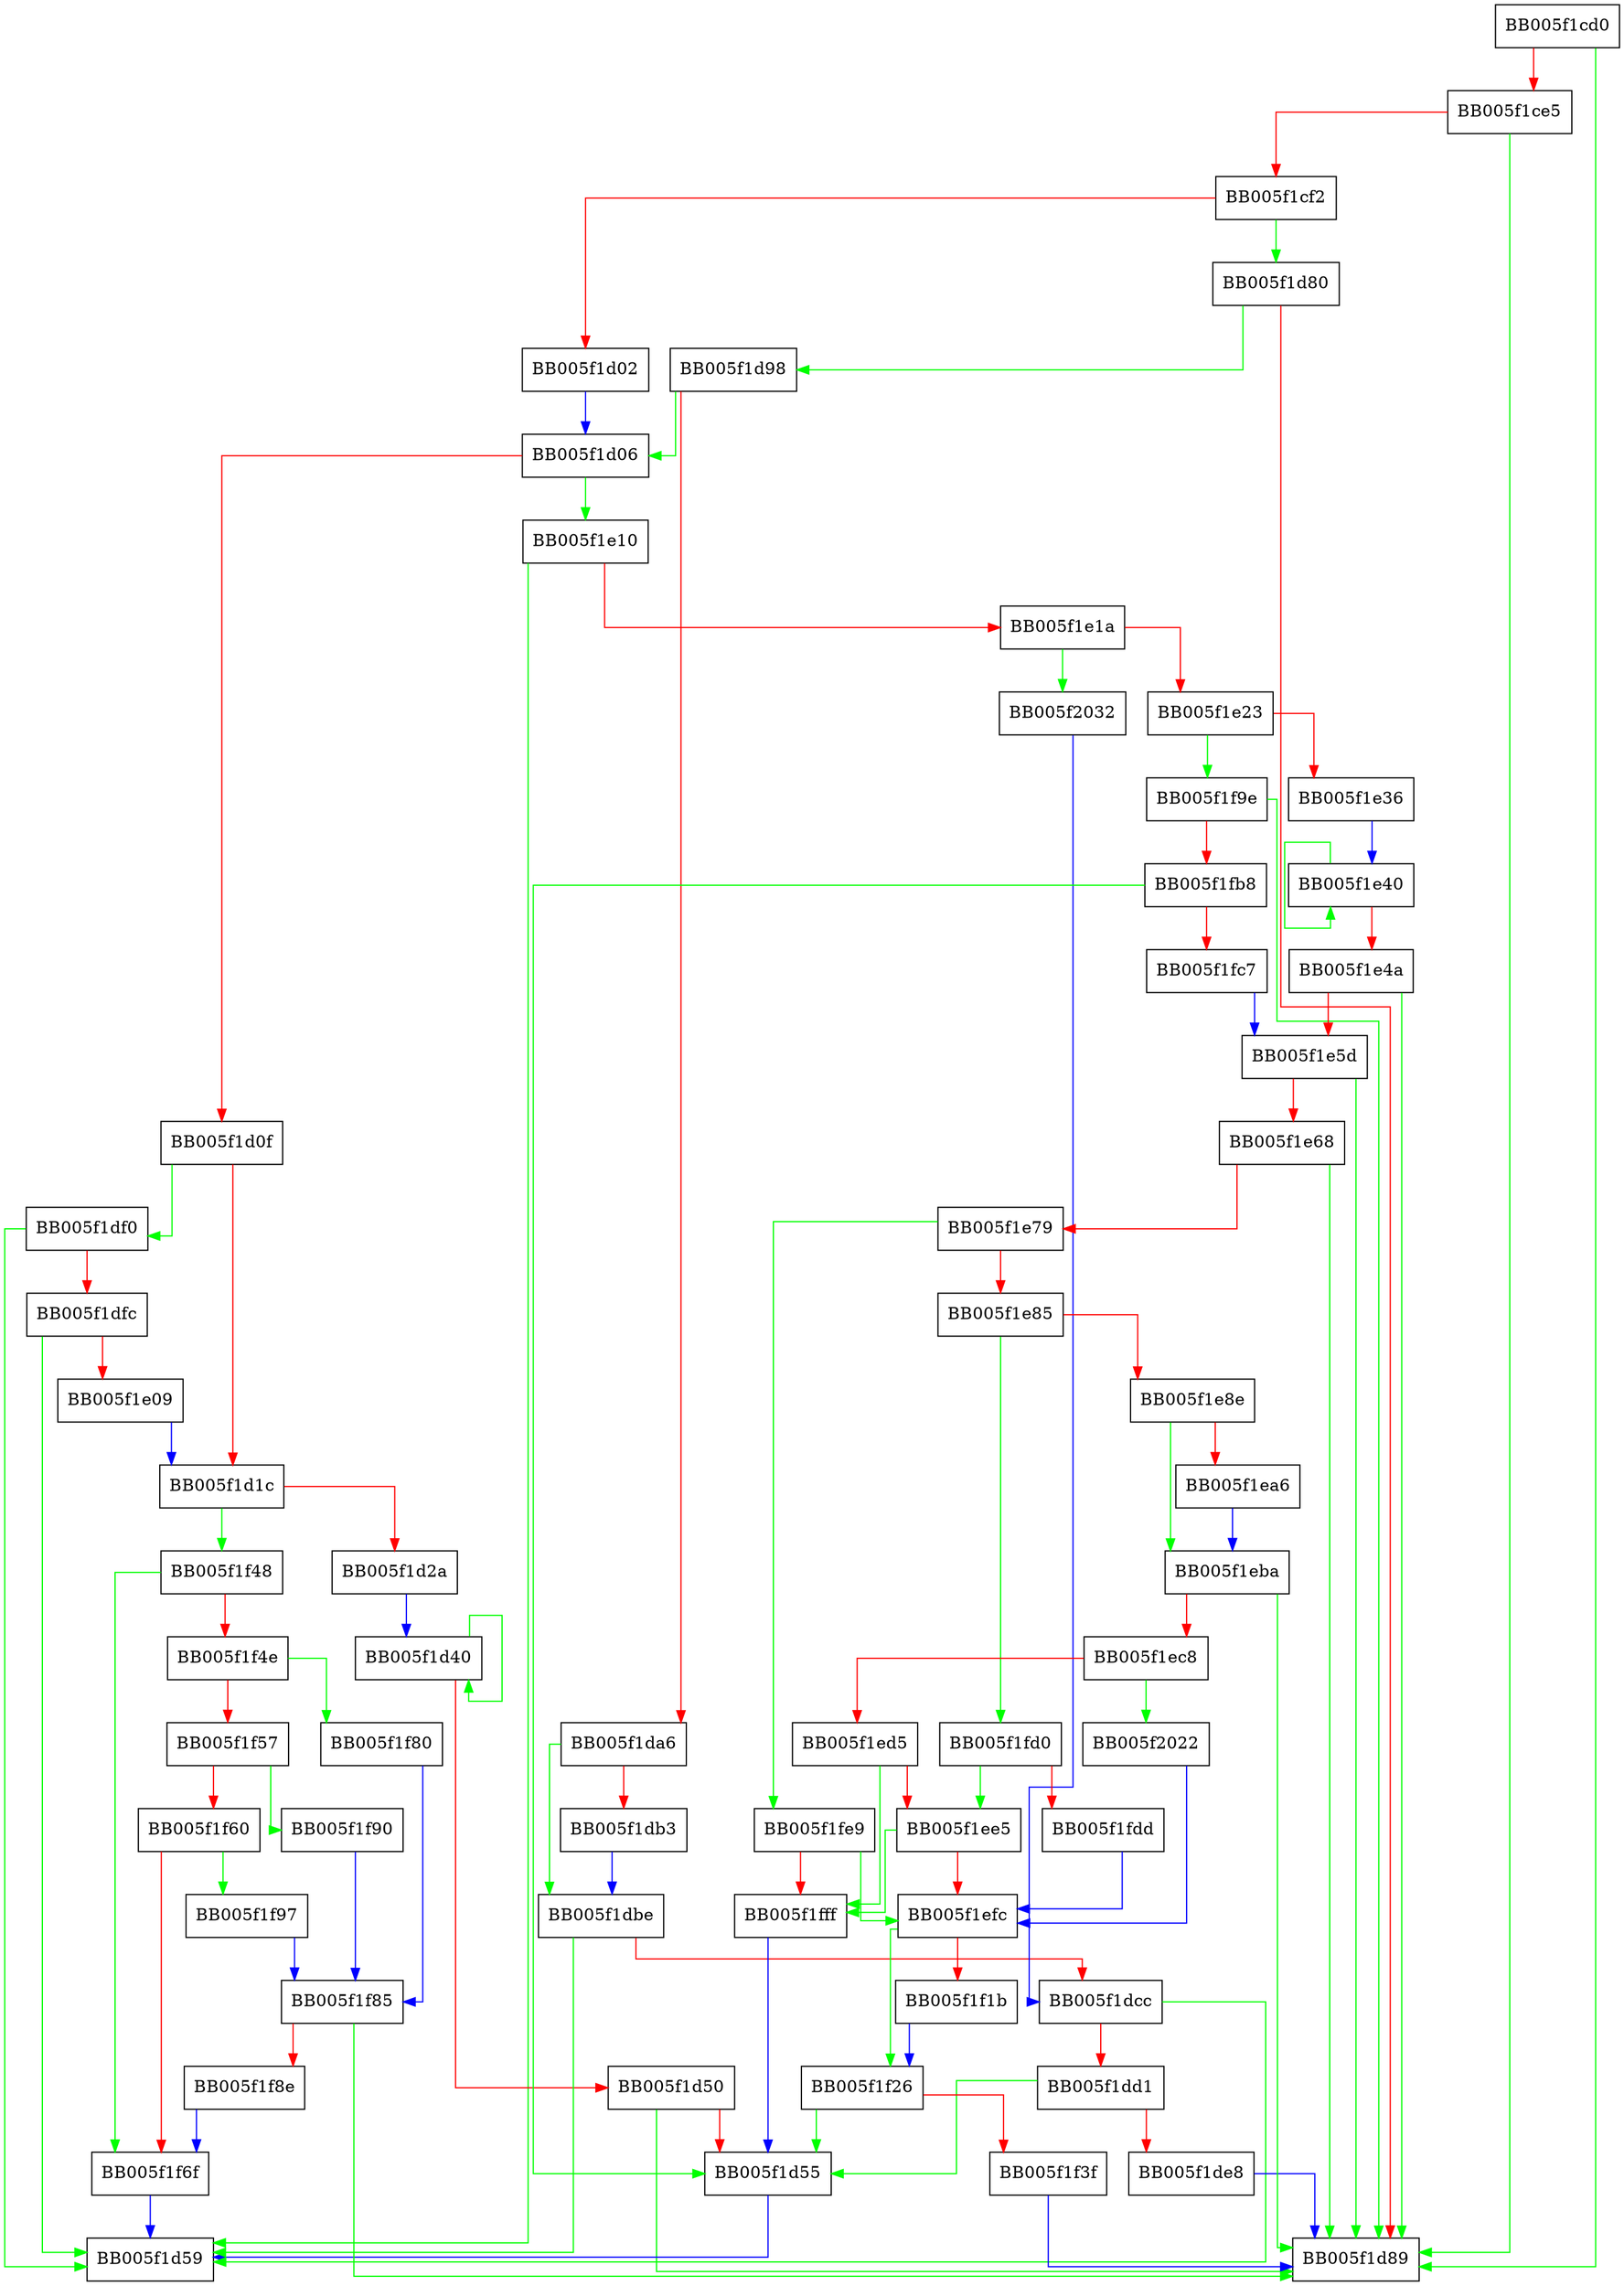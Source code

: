 digraph WPACKET_close {
  node [shape="box"];
  graph [splines=ortho];
  BB005f1cd0 -> BB005f1d89 [color="green"];
  BB005f1cd0 -> BB005f1ce5 [color="red"];
  BB005f1ce5 -> BB005f1d89 [color="green"];
  BB005f1ce5 -> BB005f1cf2 [color="red"];
  BB005f1cf2 -> BB005f1d80 [color="green"];
  BB005f1cf2 -> BB005f1d02 [color="red"];
  BB005f1d02 -> BB005f1d06 [color="blue"];
  BB005f1d06 -> BB005f1e10 [color="green"];
  BB005f1d06 -> BB005f1d0f [color="red"];
  BB005f1d0f -> BB005f1df0 [color="green"];
  BB005f1d0f -> BB005f1d1c [color="red"];
  BB005f1d1c -> BB005f1f48 [color="green"];
  BB005f1d1c -> BB005f1d2a [color="red"];
  BB005f1d2a -> BB005f1d40 [color="blue"];
  BB005f1d40 -> BB005f1d40 [color="green"];
  BB005f1d40 -> BB005f1d50 [color="red"];
  BB005f1d50 -> BB005f1d89 [color="green"];
  BB005f1d50 -> BB005f1d55 [color="red"];
  BB005f1d55 -> BB005f1d59 [color="blue"];
  BB005f1d80 -> BB005f1d98 [color="green"];
  BB005f1d80 -> BB005f1d89 [color="red"];
  BB005f1d98 -> BB005f1d06 [color="green"];
  BB005f1d98 -> BB005f1da6 [color="red"];
  BB005f1da6 -> BB005f1dbe [color="green"];
  BB005f1da6 -> BB005f1db3 [color="red"];
  BB005f1db3 -> BB005f1dbe [color="blue"];
  BB005f1dbe -> BB005f1d59 [color="green"];
  BB005f1dbe -> BB005f1dcc [color="red"];
  BB005f1dcc -> BB005f1d59 [color="green"];
  BB005f1dcc -> BB005f1dd1 [color="red"];
  BB005f1dd1 -> BB005f1d55 [color="green"];
  BB005f1dd1 -> BB005f1de8 [color="red"];
  BB005f1de8 -> BB005f1d89 [color="blue"];
  BB005f1df0 -> BB005f1d59 [color="green"];
  BB005f1df0 -> BB005f1dfc [color="red"];
  BB005f1dfc -> BB005f1d59 [color="green"];
  BB005f1dfc -> BB005f1e09 [color="red"];
  BB005f1e09 -> BB005f1d1c [color="blue"];
  BB005f1e10 -> BB005f1d59 [color="green"];
  BB005f1e10 -> BB005f1e1a [color="red"];
  BB005f1e1a -> BB005f2032 [color="green"];
  BB005f1e1a -> BB005f1e23 [color="red"];
  BB005f1e23 -> BB005f1f9e [color="green"];
  BB005f1e23 -> BB005f1e36 [color="red"];
  BB005f1e36 -> BB005f1e40 [color="blue"];
  BB005f1e40 -> BB005f1e40 [color="green"];
  BB005f1e40 -> BB005f1e4a [color="red"];
  BB005f1e4a -> BB005f1d89 [color="green"];
  BB005f1e4a -> BB005f1e5d [color="red"];
  BB005f1e5d -> BB005f1d89 [color="green"];
  BB005f1e5d -> BB005f1e68 [color="red"];
  BB005f1e68 -> BB005f1d89 [color="green"];
  BB005f1e68 -> BB005f1e79 [color="red"];
  BB005f1e79 -> BB005f1fe9 [color="green"];
  BB005f1e79 -> BB005f1e85 [color="red"];
  BB005f1e85 -> BB005f1fd0 [color="green"];
  BB005f1e85 -> BB005f1e8e [color="red"];
  BB005f1e8e -> BB005f1eba [color="green"];
  BB005f1e8e -> BB005f1ea6 [color="red"];
  BB005f1ea6 -> BB005f1eba [color="blue"];
  BB005f1eba -> BB005f1d89 [color="green"];
  BB005f1eba -> BB005f1ec8 [color="red"];
  BB005f1ec8 -> BB005f2022 [color="green"];
  BB005f1ec8 -> BB005f1ed5 [color="red"];
  BB005f1ed5 -> BB005f1fff [color="green"];
  BB005f1ed5 -> BB005f1ee5 [color="red"];
  BB005f1ee5 -> BB005f1fff [color="green"];
  BB005f1ee5 -> BB005f1efc [color="red"];
  BB005f1efc -> BB005f1f26 [color="green"];
  BB005f1efc -> BB005f1f1b [color="red"];
  BB005f1f1b -> BB005f1f26 [color="blue"];
  BB005f1f26 -> BB005f1d55 [color="green"];
  BB005f1f26 -> BB005f1f3f [color="red"];
  BB005f1f3f -> BB005f1d89 [color="blue"];
  BB005f1f48 -> BB005f1f6f [color="green"];
  BB005f1f48 -> BB005f1f4e [color="red"];
  BB005f1f4e -> BB005f1f80 [color="green"];
  BB005f1f4e -> BB005f1f57 [color="red"];
  BB005f1f57 -> BB005f1f90 [color="green"];
  BB005f1f57 -> BB005f1f60 [color="red"];
  BB005f1f60 -> BB005f1f97 [color="green"];
  BB005f1f60 -> BB005f1f6f [color="red"];
  BB005f1f6f -> BB005f1d59 [color="blue"];
  BB005f1f80 -> BB005f1f85 [color="blue"];
  BB005f1f85 -> BB005f1d89 [color="green"];
  BB005f1f85 -> BB005f1f8e [color="red"];
  BB005f1f8e -> BB005f1f6f [color="blue"];
  BB005f1f90 -> BB005f1f85 [color="blue"];
  BB005f1f97 -> BB005f1f85 [color="blue"];
  BB005f1f9e -> BB005f1d89 [color="green"];
  BB005f1f9e -> BB005f1fb8 [color="red"];
  BB005f1fb8 -> BB005f1d55 [color="green"];
  BB005f1fb8 -> BB005f1fc7 [color="red"];
  BB005f1fc7 -> BB005f1e5d [color="blue"];
  BB005f1fd0 -> BB005f1ee5 [color="green"];
  BB005f1fd0 -> BB005f1fdd [color="red"];
  BB005f1fdd -> BB005f1efc [color="blue"];
  BB005f1fe9 -> BB005f1efc [color="green"];
  BB005f1fe9 -> BB005f1fff [color="red"];
  BB005f1fff -> BB005f1d55 [color="blue"];
  BB005f2022 -> BB005f1efc [color="blue"];
  BB005f2032 -> BB005f1dcc [color="blue"];
}